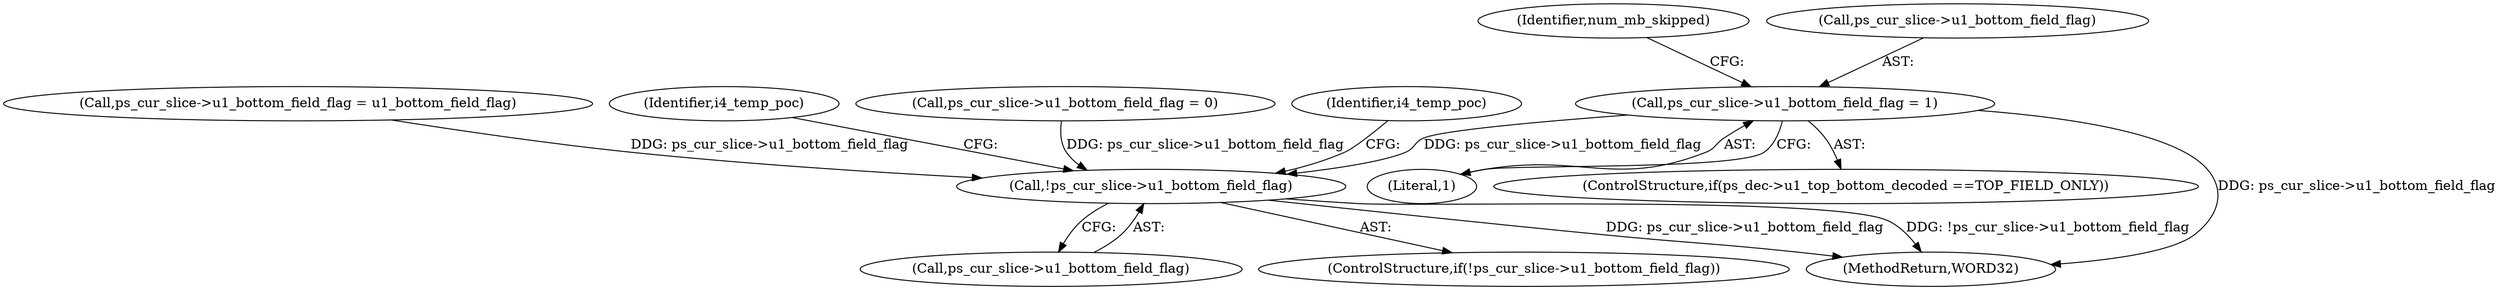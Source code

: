 digraph "0_Android_0b23c81c3dd9ec38f7e6806a3955fed1925541a0_2@pointer" {
"1000983" [label="(Call,ps_cur_slice->u1_bottom_field_flag = 1)"];
"1001335" [label="(Call,!ps_cur_slice->u1_bottom_field_flag)"];
"1001053" [label="(Call,ps_cur_slice->u1_bottom_field_flag = u1_bottom_field_flag)"];
"1000977" [label="(ControlStructure,if(ps_dec->u1_top_bottom_decoded ==TOP_FIELD_ONLY))"];
"1002589" [label="(MethodReturn,WORD32)"];
"1001348" [label="(Identifier,i4_temp_poc)"];
"1000995" [label="(Identifier,num_mb_skipped)"];
"1000989" [label="(Call,ps_cur_slice->u1_bottom_field_flag = 0)"];
"1001336" [label="(Call,ps_cur_slice->u1_bottom_field_flag)"];
"1000984" [label="(Call,ps_cur_slice->u1_bottom_field_flag)"];
"1001334" [label="(ControlStructure,if(!ps_cur_slice->u1_bottom_field_flag))"];
"1000987" [label="(Literal,1)"];
"1001340" [label="(Identifier,i4_temp_poc)"];
"1000983" [label="(Call,ps_cur_slice->u1_bottom_field_flag = 1)"];
"1001335" [label="(Call,!ps_cur_slice->u1_bottom_field_flag)"];
"1000983" -> "1000977"  [label="AST: "];
"1000983" -> "1000987"  [label="CFG: "];
"1000984" -> "1000983"  [label="AST: "];
"1000987" -> "1000983"  [label="AST: "];
"1000995" -> "1000983"  [label="CFG: "];
"1000983" -> "1002589"  [label="DDG: ps_cur_slice->u1_bottom_field_flag"];
"1000983" -> "1001335"  [label="DDG: ps_cur_slice->u1_bottom_field_flag"];
"1001335" -> "1001334"  [label="AST: "];
"1001335" -> "1001336"  [label="CFG: "];
"1001336" -> "1001335"  [label="AST: "];
"1001340" -> "1001335"  [label="CFG: "];
"1001348" -> "1001335"  [label="CFG: "];
"1001335" -> "1002589"  [label="DDG: !ps_cur_slice->u1_bottom_field_flag"];
"1001335" -> "1002589"  [label="DDG: ps_cur_slice->u1_bottom_field_flag"];
"1000989" -> "1001335"  [label="DDG: ps_cur_slice->u1_bottom_field_flag"];
"1001053" -> "1001335"  [label="DDG: ps_cur_slice->u1_bottom_field_flag"];
}
